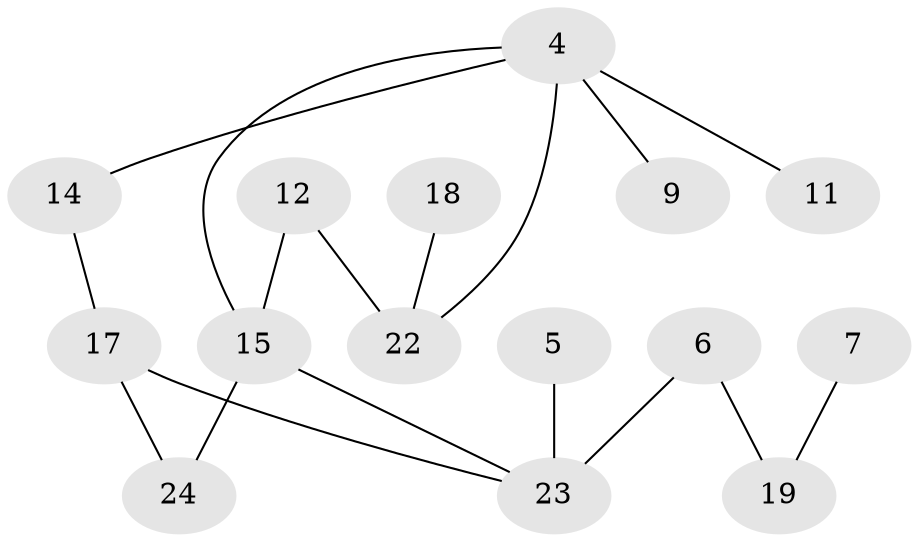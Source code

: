 // original degree distribution, {3: 0.22807017543859648, 1: 0.24561403508771928, 2: 0.3157894736842105, 0: 0.14035087719298245, 4: 0.05263157894736842, 5: 0.017543859649122806}
// Generated by graph-tools (version 1.1) at 2025/35/03/04/25 23:35:58]
// undirected, 15 vertices, 17 edges
graph export_dot {
  node [color=gray90,style=filled];
  4;
  5;
  6;
  7;
  9;
  11;
  12;
  14;
  15;
  17;
  18;
  19;
  22;
  23;
  24;
  4 -- 9 [weight=1.0];
  4 -- 11 [weight=1.0];
  4 -- 14 [weight=1.0];
  4 -- 15 [weight=1.0];
  4 -- 22 [weight=1.0];
  5 -- 23 [weight=2.0];
  6 -- 19 [weight=1.0];
  6 -- 23 [weight=2.0];
  7 -- 19 [weight=1.0];
  12 -- 15 [weight=1.0];
  12 -- 22 [weight=1.0];
  14 -- 17 [weight=1.0];
  15 -- 23 [weight=2.0];
  15 -- 24 [weight=1.0];
  17 -- 23 [weight=1.0];
  17 -- 24 [weight=1.0];
  18 -- 22 [weight=1.0];
}
